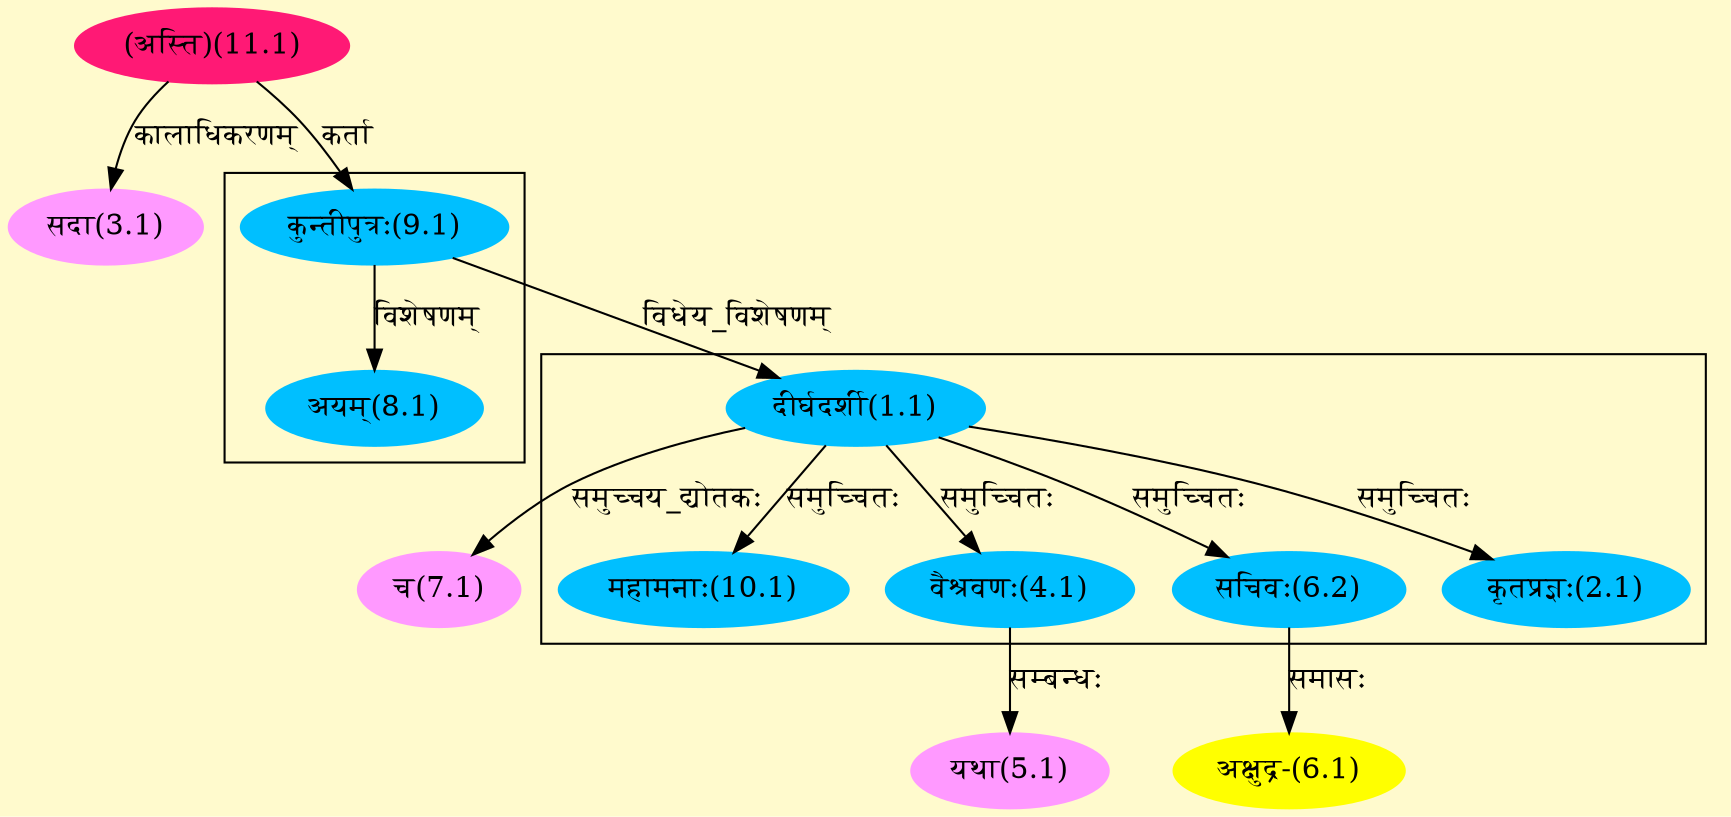 digraph G{
rankdir=BT;
 compound=true;
 bgcolor="lemonchiffon1";

subgraph cluster_1{
Node2_1 [style=filled, color="#00BFFF" label = "कृतप्रज्ञः(2.1)"]
Node1_1 [style=filled, color="#00BFFF" label = "दीर्घदर्शी(1.1)"]
Node4_1 [style=filled, color="#00BFFF" label = "वैश्रवणः(4.1)"]
Node6_2 [style=filled, color="#00BFFF" label = "सचिवः(6.2)"]
Node10_1 [style=filled, color="#00BFFF" label = "महामनाः(10.1)"]

}

subgraph cluster_2{
Node8_1 [style=filled, color="#00BFFF" label = "अयम्(8.1)"]
Node9_1 [style=filled, color="#00BFFF" label = "कुन्तीपुत्रः(9.1)"]

}
Node1_1 [style=filled, color="#00BFFF" label = "दीर्घदर्शी(1.1)"]
Node9_1 [style=filled, color="#00BFFF" label = "कुन्तीपुत्रः(9.1)"]
Node3_1 [style=filled, color="#FF99FF" label = "सदा(3.1)"]
Node11_1 [style=filled, color="#FF1975" label = "(अस्ति)(11.1)"]
Node5_1 [style=filled, color="#FF99FF" label = "यथा(5.1)"]
Node4_1 [style=filled, color="#00BFFF" label = "वैश्रवणः(4.1)"]
Node6_1 [style=filled, color="#FFFF00" label = "अक्षुद्र-(6.1)"]
Node6_2 [style=filled, color="#00BFFF" label = "सचिवः(6.2)"]
Node7_1 [style=filled, color="#FF99FF" label = "च(7.1)"]
/* Start of Relations section */

Node1_1 -> Node9_1 [  label="विधेय_विशेषणम्"  dir="back" ]
Node2_1 -> Node1_1 [  label="समुच्चितः"  dir="back" ]
Node3_1 -> Node11_1 [  label="कालाधिकरणम्"  dir="back" ]
Node4_1 -> Node1_1 [  label="समुच्चितः"  dir="back" ]
Node5_1 -> Node4_1 [  label="सम्बन्धः"  dir="back" ]
Node6_1 -> Node6_2 [  label="समासः"  dir="back" ]
Node6_2 -> Node1_1 [  label="समुच्चितः"  dir="back" ]
Node7_1 -> Node1_1 [  label="समुच्चय_द्योतकः"  dir="back" ]
Node8_1 -> Node9_1 [  label="विशेषणम्"  dir="back" ]
Node9_1 -> Node11_1 [  label="कर्ता"  dir="back" ]
Node10_1 -> Node1_1 [  label="समुच्चितः"  dir="back" ]
}
